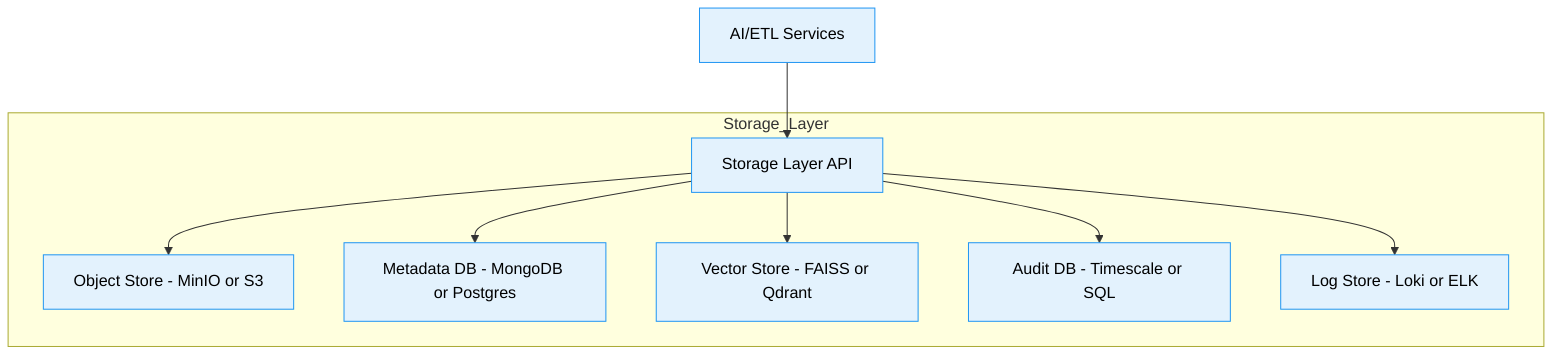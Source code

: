 flowchart TB

A[AI/ETL Services] --> B[Storage Layer API]

subgraph Storage_Layer
    B --> S1[Object Store - MinIO or S3]
    B --> S2[Metadata DB - MongoDB or Postgres]
    B --> S3[Vector Store - FAISS or Qdrant]
    B --> S4[Audit DB - Timescale or SQL]
    B --> S5[Log Store - Loki or ELK]
end

%% Styling
classDef box fill:#e3f2fd,stroke:#2196f3,color:#000
classDef header fill:#ede7f6,stroke:#7b1fa2,color:#000

class A,B,S1,S2,S3,S4,S5 box